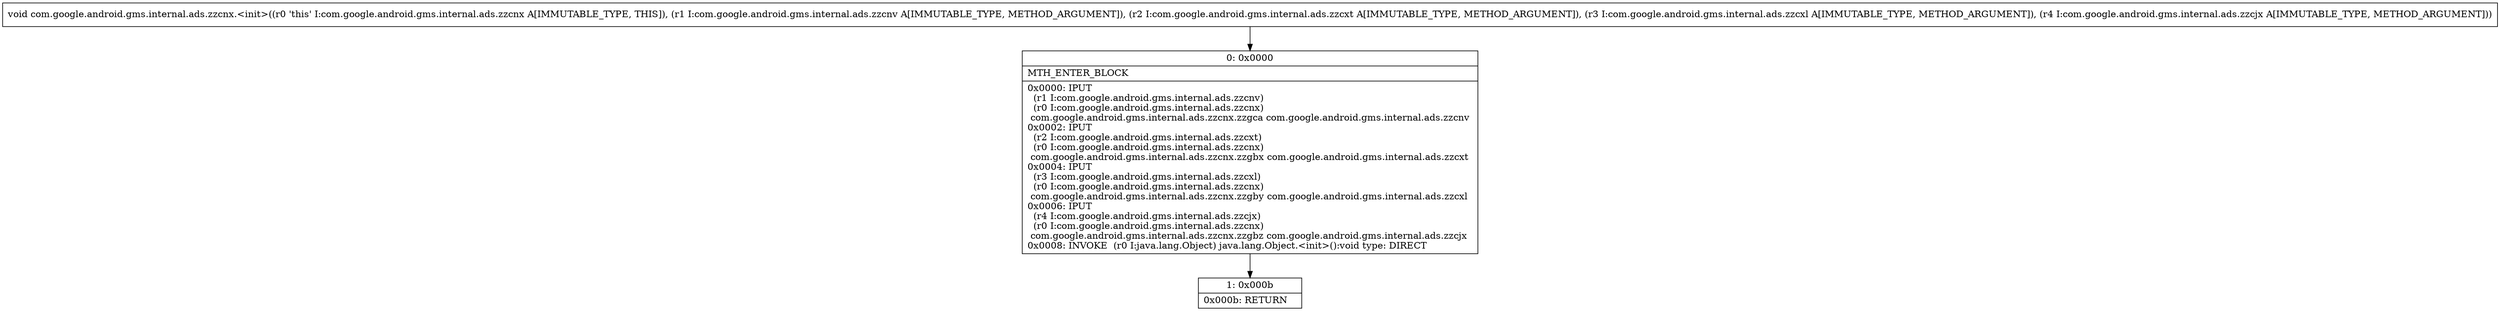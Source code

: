 digraph "CFG forcom.google.android.gms.internal.ads.zzcnx.\<init\>(Lcom\/google\/android\/gms\/internal\/ads\/zzcnv;Lcom\/google\/android\/gms\/internal\/ads\/zzcxt;Lcom\/google\/android\/gms\/internal\/ads\/zzcxl;Lcom\/google\/android\/gms\/internal\/ads\/zzcjx;)V" {
Node_0 [shape=record,label="{0\:\ 0x0000|MTH_ENTER_BLOCK\l|0x0000: IPUT  \l  (r1 I:com.google.android.gms.internal.ads.zzcnv)\l  (r0 I:com.google.android.gms.internal.ads.zzcnx)\l com.google.android.gms.internal.ads.zzcnx.zzgca com.google.android.gms.internal.ads.zzcnv \l0x0002: IPUT  \l  (r2 I:com.google.android.gms.internal.ads.zzcxt)\l  (r0 I:com.google.android.gms.internal.ads.zzcnx)\l com.google.android.gms.internal.ads.zzcnx.zzgbx com.google.android.gms.internal.ads.zzcxt \l0x0004: IPUT  \l  (r3 I:com.google.android.gms.internal.ads.zzcxl)\l  (r0 I:com.google.android.gms.internal.ads.zzcnx)\l com.google.android.gms.internal.ads.zzcnx.zzgby com.google.android.gms.internal.ads.zzcxl \l0x0006: IPUT  \l  (r4 I:com.google.android.gms.internal.ads.zzcjx)\l  (r0 I:com.google.android.gms.internal.ads.zzcnx)\l com.google.android.gms.internal.ads.zzcnx.zzgbz com.google.android.gms.internal.ads.zzcjx \l0x0008: INVOKE  (r0 I:java.lang.Object) java.lang.Object.\<init\>():void type: DIRECT \l}"];
Node_1 [shape=record,label="{1\:\ 0x000b|0x000b: RETURN   \l}"];
MethodNode[shape=record,label="{void com.google.android.gms.internal.ads.zzcnx.\<init\>((r0 'this' I:com.google.android.gms.internal.ads.zzcnx A[IMMUTABLE_TYPE, THIS]), (r1 I:com.google.android.gms.internal.ads.zzcnv A[IMMUTABLE_TYPE, METHOD_ARGUMENT]), (r2 I:com.google.android.gms.internal.ads.zzcxt A[IMMUTABLE_TYPE, METHOD_ARGUMENT]), (r3 I:com.google.android.gms.internal.ads.zzcxl A[IMMUTABLE_TYPE, METHOD_ARGUMENT]), (r4 I:com.google.android.gms.internal.ads.zzcjx A[IMMUTABLE_TYPE, METHOD_ARGUMENT])) }"];
MethodNode -> Node_0;
Node_0 -> Node_1;
}

